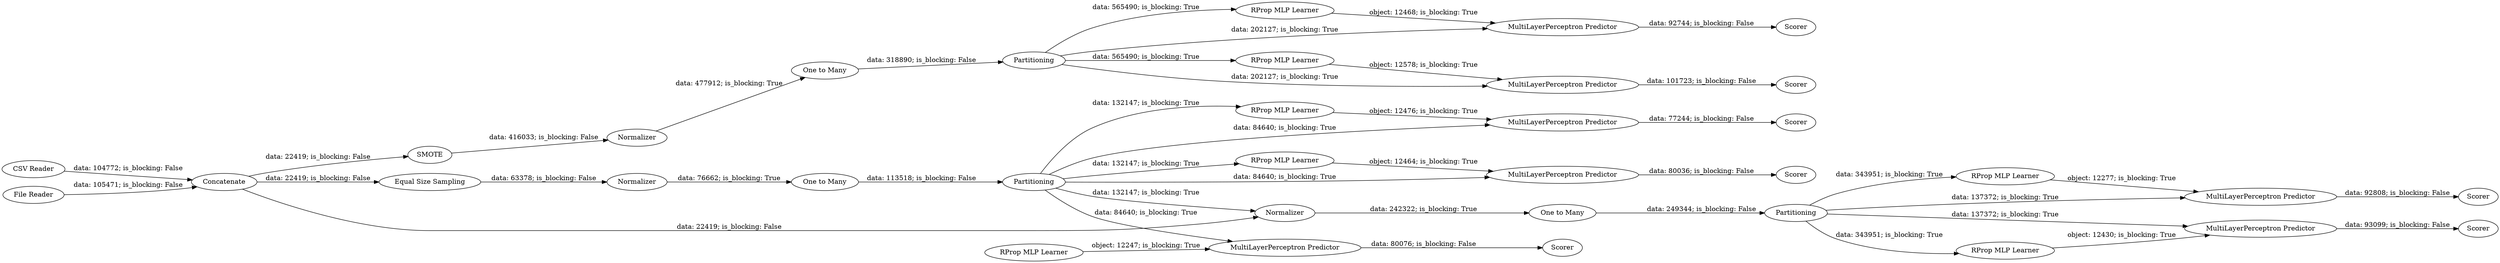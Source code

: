 digraph {
	"-7997134700416950960_42" [label=Scorer]
	"-7997134700416950960_40" [label="MultiLayerPerceptron Predictor"]
	"-7997134700416950960_32" [label="MultiLayerPerceptron Predictor"]
	"9103559683364866023_6" [label=Normalizer]
	"-7997134700416950960_24" [label="One to Many"]
	"-7997134700416950960_43" [label="MultiLayerPerceptron Predictor"]
	"-7997134700416950960_28" [label="MultiLayerPerceptron Predictor"]
	"-7997134700416950960_31" [label="RProp MLP Learner"]
	"-7997134700416950960_41" [label="RProp MLP Learner"]
	"9103559683364866023_15" [label="RProp MLP Learner"]
	"-7997134700416950960_11" [label="CSV Reader"]
	"-7997134700416950960_39" [label="RProp MLP Learner"]
	"-7997134700416950960_37" [label=Normalizer]
	"9103559683364866023_18" [label=Scorer]
	"-7997134700416950960_20" [label="Equal Size Sampling"]
	"9103559683364866023_10" [label=Partitioning]
	"-7997134700416950960_23" [label="MultiLayerPerceptron Predictor"]
	"-7997134700416950960_26" [label="RProp MLP Learner"]
	"-7997134700416950960_38" [label=Scorer]
	"-7997134700416950960_35" [label="One to Many"]
	"9103559683364866023_16" [label="One to Many"]
	"-7997134700416950960_25" [label=Partitioning]
	"-7997134700416950960_33" [label=SMOTE]
	"9103559683364866023_5" [label=Scorer]
	"-7997134700416950960_36" [label=Partitioning]
	"9103559683364866023_19" [label="MultiLayerPerceptron Predictor"]
	"-7997134700416950960_12" [label="File Reader"]
	"-7997134700416950960_29" [label=Scorer]
	"9103559683364866023_17" [label="RProp MLP Learner"]
	"9103559683364866023_14" [label="MultiLayerPerceptron Predictor"]
	"-7997134700416950960_30" [label=Scorer]
	"9103559683364866023_27" [label="RProp MLP Learner"]
	"-7997134700416950960_13" [label=Concatenate]
	"-7997134700416950960_21" [label=Scorer]
	"-7997134700416950960_22" [label=Normalizer]
	"-7997134700416950960_23" -> "-7997134700416950960_29" [label="data: 80076; is_blocking: False"]
	"9103559683364866023_6" -> "9103559683364866023_16" [label="data: 242322; is_blocking: True"]
	"-7997134700416950960_25" -> "-7997134700416950960_32" [label="data: 84640; is_blocking: True"]
	"-7997134700416950960_32" -> "-7997134700416950960_30" [label="data: 77244; is_blocking: False"]
	"-7997134700416950960_36" -> "-7997134700416950960_40" [label="data: 202127; is_blocking: True"]
	"-7997134700416950960_41" -> "-7997134700416950960_40" [label="object: 12468; is_blocking: True"]
	"9103559683364866023_17" -> "9103559683364866023_19" [label="object: 12430; is_blocking: True"]
	"9103559683364866023_10" -> "9103559683364866023_17" [label="data: 343951; is_blocking: True"]
	"-7997134700416950960_40" -> "-7997134700416950960_42" [label="data: 92744; is_blocking: False"]
	"9103559683364866023_16" -> "9103559683364866023_10" [label="data: 249344; is_blocking: False"]
	"9103559683364866023_14" -> "9103559683364866023_5" [label="data: 92808; is_blocking: False"]
	"9103559683364866023_15" -> "9103559683364866023_14" [label="object: 12277; is_blocking: True"]
	"-7997134700416950960_25" -> "-7997134700416950960_28" [label="data: 84640; is_blocking: True"]
	"-7997134700416950960_13" -> "-7997134700416950960_33" [label="data: 22419; is_blocking: False"]
	"-7997134700416950960_36" -> "-7997134700416950960_41" [label="data: 565490; is_blocking: True"]
	"-7997134700416950960_25" -> "9103559683364866023_6" [label="data: 132147; is_blocking: True"]
	"9103559683364866023_10" -> "9103559683364866023_19" [label="data: 137372; is_blocking: True"]
	"-7997134700416950960_11" -> "-7997134700416950960_13" [label="data: 104772; is_blocking: False"]
	"-7997134700416950960_25" -> "-7997134700416950960_26" [label="data: 132147; is_blocking: True"]
	"-7997134700416950960_36" -> "-7997134700416950960_39" [label="data: 565490; is_blocking: True"]
	"9103559683364866023_27" -> "-7997134700416950960_23" [label="object: 12247; is_blocking: True"]
	"9103559683364866023_10" -> "9103559683364866023_15" [label="data: 343951; is_blocking: True"]
	"-7997134700416950960_12" -> "-7997134700416950960_13" [label="data: 105471; is_blocking: False"]
	"-7997134700416950960_39" -> "-7997134700416950960_43" [label="object: 12578; is_blocking: True"]
	"-7997134700416950960_25" -> "-7997134700416950960_31" [label="data: 132147; is_blocking: True"]
	"9103559683364866023_19" -> "9103559683364866023_18" [label="data: 93099; is_blocking: False"]
	"-7997134700416950960_36" -> "-7997134700416950960_43" [label="data: 202127; is_blocking: True"]
	"-7997134700416950960_31" -> "-7997134700416950960_32" [label="object: 12476; is_blocking: True"]
	"-7997134700416950960_25" -> "-7997134700416950960_23" [label="data: 84640; is_blocking: True"]
	"-7997134700416950960_13" -> "9103559683364866023_6" [label="data: 22419; is_blocking: False"]
	"-7997134700416950960_20" -> "-7997134700416950960_22" [label="data: 63378; is_blocking: False"]
	"-7997134700416950960_37" -> "-7997134700416950960_35" [label="data: 477912; is_blocking: True"]
	"-7997134700416950960_13" -> "-7997134700416950960_20" [label="data: 22419; is_blocking: False"]
	"-7997134700416950960_28" -> "-7997134700416950960_21" [label="data: 80036; is_blocking: False"]
	"-7997134700416950960_35" -> "-7997134700416950960_36" [label="data: 318890; is_blocking: False"]
	"-7997134700416950960_24" -> "-7997134700416950960_25" [label="data: 113518; is_blocking: False"]
	"-7997134700416950960_33" -> "-7997134700416950960_37" [label="data: 416033; is_blocking: False"]
	"-7997134700416950960_22" -> "-7997134700416950960_24" [label="data: 76662; is_blocking: True"]
	"9103559683364866023_10" -> "9103559683364866023_14" [label="data: 137372; is_blocking: True"]
	"-7997134700416950960_43" -> "-7997134700416950960_38" [label="data: 101723; is_blocking: False"]
	"-7997134700416950960_26" -> "-7997134700416950960_28" [label="object: 12464; is_blocking: True"]
	rankdir=LR
}
